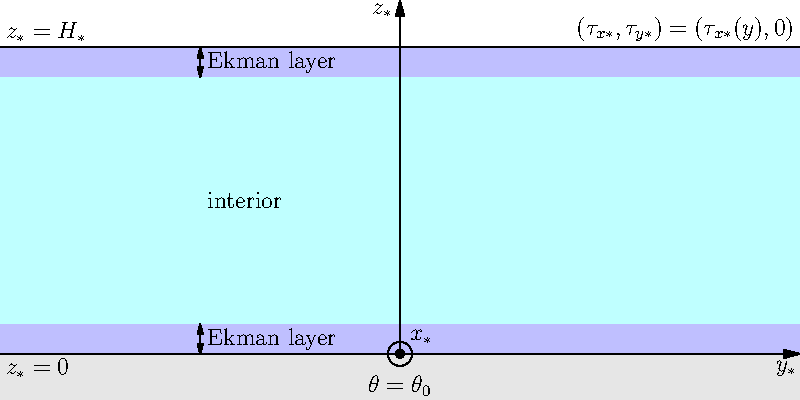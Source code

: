 import graph;

size(0,200);

real zmin=0, zmax=1;
real zoffset=0.15;
real blroffset=0.1;
real ymin=-1.3, ymax=1.3;
real yhwidth = 1.3;
pair O = (0,0);


//** Fill each region using diffrent colors

// interior
fill((ymin,zmin)--(ymin,zmax)--(ymax,zmax)--(ymax,zmin)--cycle, paleblue);
// ekman layer
fill((ymin,zmin+blroffset)--(ymin,zmax-blroffset)--(ymax,zmax-blroffset)--(ymax,zmin+blroffset)--cycle, palecyan);
// ground
fill((ymin,zmin-zoffset)--(ymax,zmin-zoffset)--(ymax,zmin)--(ymin,zmin)--cycle,lightgrey);

//** Write axes

// z-axis
yaxis("$z_*$", ymin=0, ymax=zmax+zoffset, Arrow, above=true);
draw((ymin,zmax)--(ymax,zmax));
label("$z_*=H_*$", (ymin,zmax), NE);
label("$z_*=0$", (ymin,0), SE);

// y-axis
xaxis("$y_*$", xmin=ymin, xmax=ymax, Arrow, above=true);
label("$\theta=\theta_0$", O, 3S);

// x-axis
filldraw(Circle(O,0.01*yhwidth), black, black);
draw(Circle(O,0.03*yhwidth));
label("$x_*$", O, 2NE);

//** Aditional information

// surface stress
label("$(\tau_{x*},\tau_{y*})=(\tau_{x*}(y),0)$", (yhwidth,zmax), NW);

// ekman layer
draw("Ekman layer", (-0.5*yhwidth,zmax-blroffset)--(-0.5*yhwidth,zmax),RightSide,Arrows,PenMargin);
draw("Ekman layer", (-0.5*yhwidth,zmin)--(-0.5*yhwidth,zmin+blroffset),RightSide,Arrows,PenMargin);

//interior
label("interior", (-0.5*yhwidth,0.5*zmax), E);
